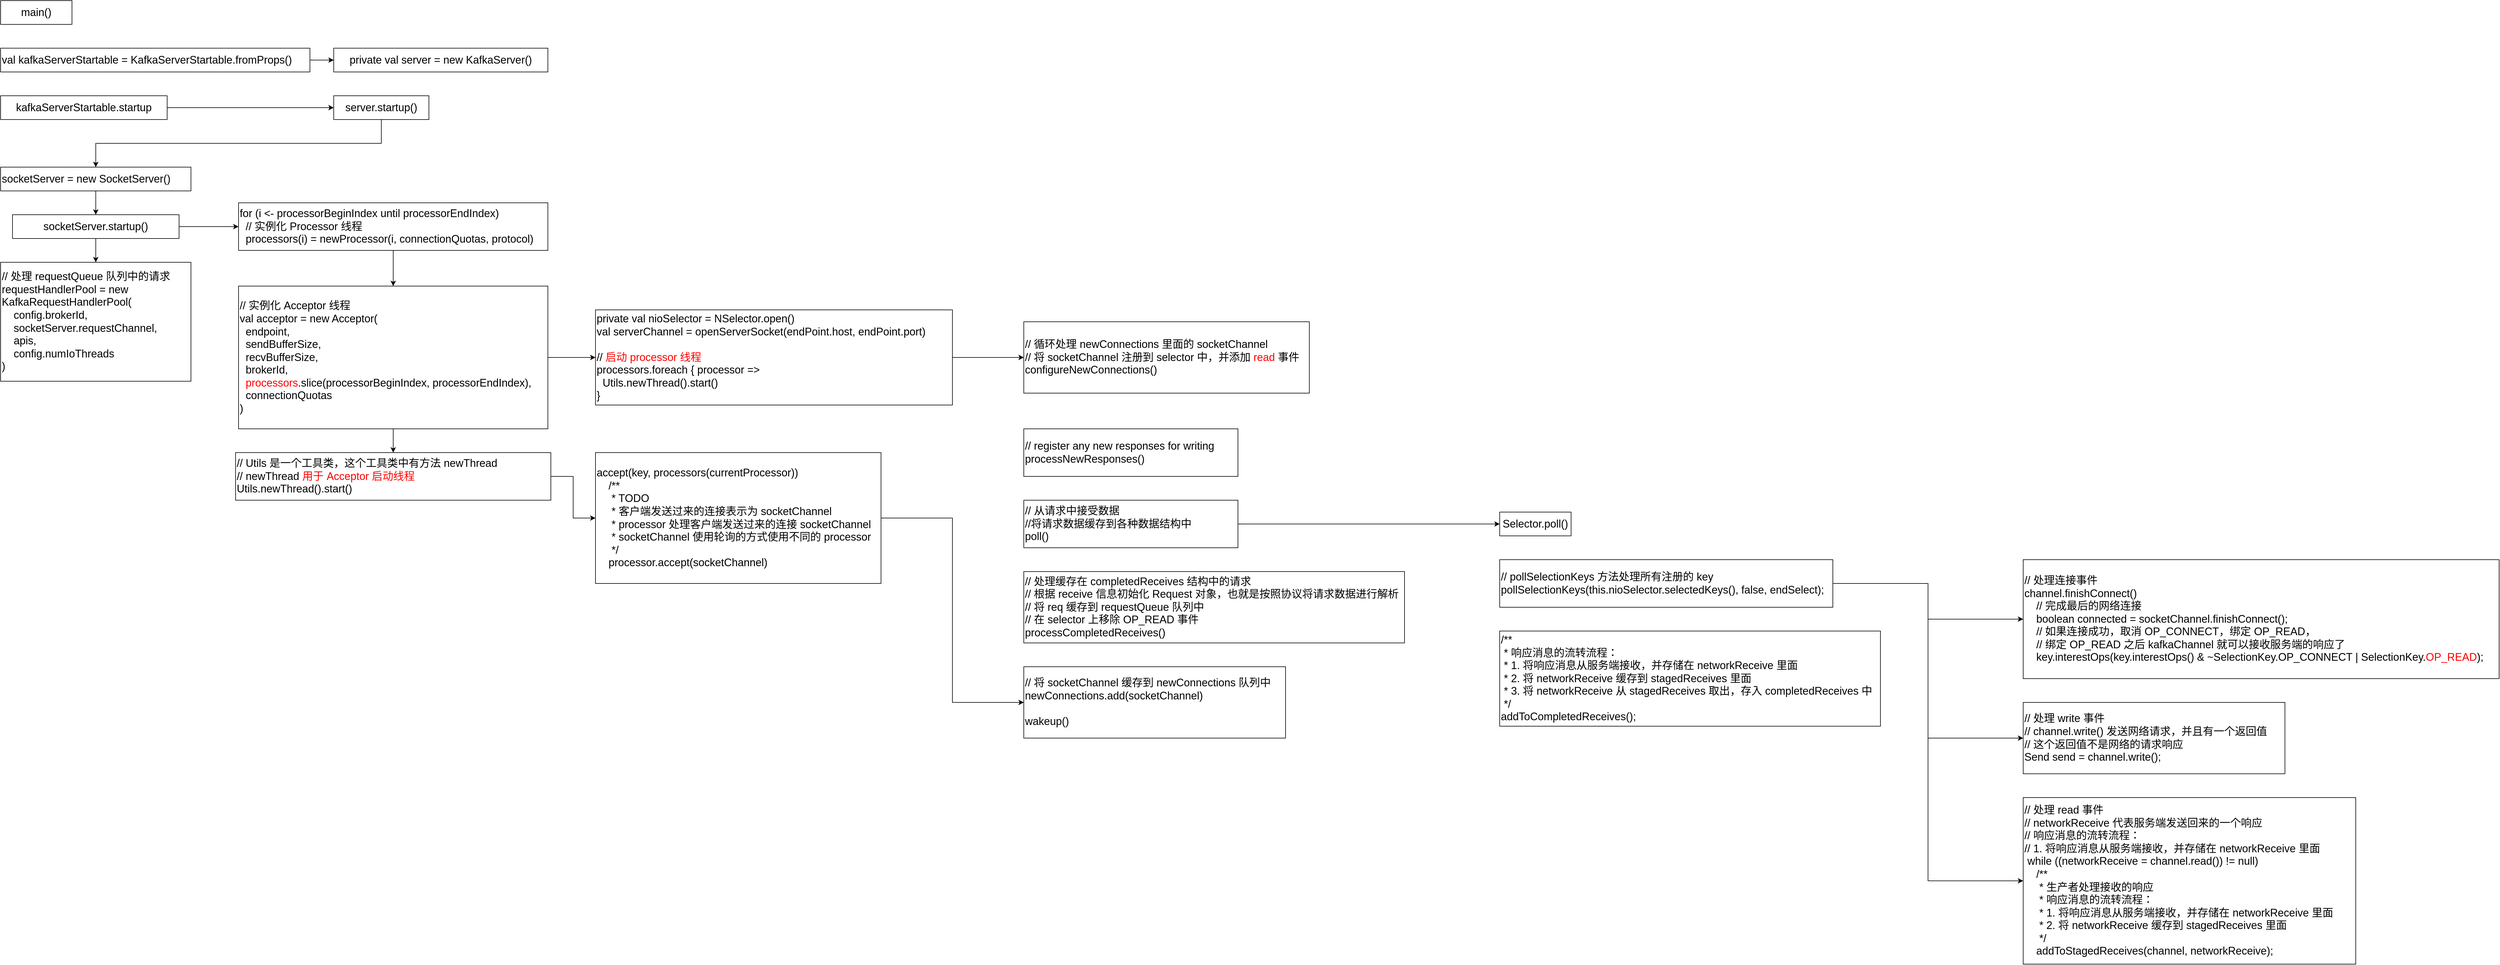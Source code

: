 <mxfile version="12.5.3" type="device"><diagram id="anbvjx4YYuJPIZ8tDW54" name="第 1 页"><mxGraphModel dx="3687" dy="2973" grid="1" gridSize="10" guides="1" tooltips="1" connect="1" arrows="1" fold="1" page="1" pageScale="1" pageWidth="827" pageHeight="1169" math="0" shadow="0"><root><mxCell id="0"/><mxCell id="1" parent="0"/><mxCell id="F_XRnp6-5EJpo2rG_Dm_-1" value="&lt;font style=&quot;font-size: 18px&quot;&gt;main()&lt;/font&gt;" style="rounded=0;whiteSpace=wrap;html=1;" parent="1" vertex="1"><mxGeometry x="40" y="80" width="120" height="40" as="geometry"/></mxCell><mxCell id="XM5COtTwRTtE-fKGwqYh-11" style="edgeStyle=orthogonalEdgeStyle;rounded=0;orthogonalLoop=1;jettySize=auto;html=1;entryX=0;entryY=0.5;entryDx=0;entryDy=0;" edge="1" parent="1" source="F_XRnp6-5EJpo2rG_Dm_-2" target="F_XRnp6-5EJpo2rG_Dm_-5"><mxGeometry relative="1" as="geometry"/></mxCell><mxCell id="F_XRnp6-5EJpo2rG_Dm_-2" value="&lt;div style=&quot;font-size: 18px&quot;&gt;&lt;font style=&quot;font-size: 18px&quot;&gt;val kafkaServerStartable = KafkaServerStartable.fromProps()&lt;/font&gt;&lt;/div&gt;" style="rounded=0;whiteSpace=wrap;html=1;align=left;" parent="1" vertex="1"><mxGeometry x="40" y="160" width="520" height="40" as="geometry"/></mxCell><mxCell id="XM5COtTwRTtE-fKGwqYh-12" style="edgeStyle=orthogonalEdgeStyle;rounded=0;orthogonalLoop=1;jettySize=auto;html=1;entryX=0;entryY=0.5;entryDx=0;entryDy=0;" edge="1" parent="1" source="F_XRnp6-5EJpo2rG_Dm_-3" target="F_XRnp6-5EJpo2rG_Dm_-6"><mxGeometry relative="1" as="geometry"/></mxCell><mxCell id="F_XRnp6-5EJpo2rG_Dm_-3" value="&lt;div style=&quot;font-size: 18px&quot;&gt;&lt;span&gt;kafkaServerStartable.startup&lt;/span&gt;&lt;/div&gt;" style="rounded=0;whiteSpace=wrap;html=1;align=center;" parent="1" vertex="1"><mxGeometry x="40" y="240" width="280" height="40" as="geometry"/></mxCell><mxCell id="F_XRnp6-5EJpo2rG_Dm_-5" value="&lt;font style=&quot;font-size: 18px&quot;&gt;private val server = new KafkaServer()&lt;/font&gt;" style="rounded=0;whiteSpace=wrap;html=1;" parent="1" vertex="1"><mxGeometry x="600" y="160" width="360" height="40" as="geometry"/></mxCell><mxCell id="XM5COtTwRTtE-fKGwqYh-13" style="edgeStyle=orthogonalEdgeStyle;rounded=0;orthogonalLoop=1;jettySize=auto;html=1;entryX=0.5;entryY=0;entryDx=0;entryDy=0;" edge="1" parent="1" source="F_XRnp6-5EJpo2rG_Dm_-6" target="F_XRnp6-5EJpo2rG_Dm_-9"><mxGeometry relative="1" as="geometry"><Array as="points"><mxPoint x="680" y="320"/><mxPoint x="200" y="320"/></Array></mxGeometry></mxCell><mxCell id="F_XRnp6-5EJpo2rG_Dm_-6" value="&lt;font style=&quot;font-size: 18px&quot;&gt;server.startup()&lt;/font&gt;" style="rounded=0;whiteSpace=wrap;html=1;" parent="1" vertex="1"><mxGeometry x="600" y="240" width="160" height="40" as="geometry"/></mxCell><mxCell id="F_XRnp6-5EJpo2rG_Dm_-14" style="edgeStyle=orthogonalEdgeStyle;rounded=0;orthogonalLoop=1;jettySize=auto;html=1;" parent="1" source="F_XRnp6-5EJpo2rG_Dm_-9" target="F_XRnp6-5EJpo2rG_Dm_-13" edge="1"><mxGeometry relative="1" as="geometry"/></mxCell><mxCell id="F_XRnp6-5EJpo2rG_Dm_-9" value="&lt;div style=&quot;font-size: 18px&quot;&gt;&lt;span&gt;socketServer = new SocketServer()&lt;/span&gt;&lt;/div&gt;" style="rounded=0;whiteSpace=wrap;html=1;align=left;" parent="1" vertex="1"><mxGeometry x="40" y="360" width="320" height="40" as="geometry"/></mxCell><mxCell id="F_XRnp6-5EJpo2rG_Dm_-16" style="edgeStyle=orthogonalEdgeStyle;rounded=0;orthogonalLoop=1;jettySize=auto;html=1;" parent="1" source="F_XRnp6-5EJpo2rG_Dm_-13" target="F_XRnp6-5EJpo2rG_Dm_-15" edge="1"><mxGeometry relative="1" as="geometry"/></mxCell><mxCell id="F_XRnp6-5EJpo2rG_Dm_-18" style="edgeStyle=orthogonalEdgeStyle;rounded=0;orthogonalLoop=1;jettySize=auto;html=1;" parent="1" source="F_XRnp6-5EJpo2rG_Dm_-13" target="F_XRnp6-5EJpo2rG_Dm_-17" edge="1"><mxGeometry relative="1" as="geometry"/></mxCell><mxCell id="F_XRnp6-5EJpo2rG_Dm_-13" value="&lt;span style=&quot;font-size: 18px ; white-space: normal&quot;&gt;socketServer.startup()&lt;/span&gt;" style="rounded=0;whiteSpace=wrap;html=1;" parent="1" vertex="1"><mxGeometry x="60" y="440" width="280" height="40" as="geometry"/></mxCell><mxCell id="F_XRnp6-5EJpo2rG_Dm_-15" value="&lt;div style=&quot;font-size: 18px&quot;&gt;&lt;font style=&quot;font-size: 18px&quot;&gt;// 处理 requestQueue 队列中的请求&lt;/font&gt;&lt;/div&gt;&lt;div style=&quot;font-size: 18px&quot;&gt;&lt;font style=&quot;font-size: 18px&quot;&gt;requestHandlerPool = new KafkaRequestHandlerPool(&lt;/font&gt;&lt;/div&gt;&lt;div style=&quot;font-size: 18px&quot;&gt;&lt;font style=&quot;font-size: 18px&quot;&gt;&amp;nbsp; &amp;nbsp; config.brokerId,&lt;/font&gt;&lt;/div&gt;&lt;div style=&quot;font-size: 18px&quot;&gt;&lt;font style=&quot;font-size: 18px&quot;&gt;&amp;nbsp; &amp;nbsp; socketServer.requestChannel,&lt;/font&gt;&lt;/div&gt;&lt;div style=&quot;font-size: 18px&quot;&gt;&lt;font style=&quot;font-size: 18px&quot;&gt;&amp;nbsp; &amp;nbsp; apis,&lt;/font&gt;&lt;/div&gt;&lt;div style=&quot;font-size: 18px&quot;&gt;&lt;font style=&quot;font-size: 18px&quot;&gt;&amp;nbsp; &amp;nbsp; config.numIoThreads&lt;/font&gt;&lt;/div&gt;&lt;div style=&quot;font-size: 18px&quot;&gt;&lt;font style=&quot;font-size: 18px&quot;&gt;)&lt;/font&gt;&lt;/div&gt;" style="rounded=0;whiteSpace=wrap;html=1;align=left;" parent="1" vertex="1"><mxGeometry x="40" y="520" width="320" height="200" as="geometry"/></mxCell><mxCell id="F_XRnp6-5EJpo2rG_Dm_-21" style="edgeStyle=orthogonalEdgeStyle;rounded=0;orthogonalLoop=1;jettySize=auto;html=1;" parent="1" source="F_XRnp6-5EJpo2rG_Dm_-17" target="F_XRnp6-5EJpo2rG_Dm_-19" edge="1"><mxGeometry relative="1" as="geometry"/></mxCell><mxCell id="F_XRnp6-5EJpo2rG_Dm_-17" value="&lt;div style=&quot;font-size: 18px&quot;&gt;&lt;font style=&quot;font-size: 18px&quot;&gt;for (i &amp;lt;- processorBeginIndex until processorEndIndex)&lt;/font&gt;&lt;/div&gt;&lt;div style=&quot;font-size: 18px&quot;&gt;&lt;font style=&quot;font-size: 18px&quot;&gt;&amp;nbsp; // 实例化 Processor 线程&lt;/font&gt;&lt;/div&gt;&lt;div style=&quot;font-size: 18px&quot;&gt;&lt;font style=&quot;font-size: 18px&quot;&gt;&amp;nbsp; processors(i) = newProcessor(i, connectionQuotas, protocol)&lt;/font&gt;&lt;/div&gt;" style="rounded=0;whiteSpace=wrap;html=1;align=left;" parent="1" vertex="1"><mxGeometry x="440" y="420" width="520" height="80" as="geometry"/></mxCell><mxCell id="F_XRnp6-5EJpo2rG_Dm_-22" style="edgeStyle=orthogonalEdgeStyle;rounded=0;orthogonalLoop=1;jettySize=auto;html=1;" parent="1" source="F_XRnp6-5EJpo2rG_Dm_-19" target="F_XRnp6-5EJpo2rG_Dm_-20" edge="1"><mxGeometry relative="1" as="geometry"/></mxCell><mxCell id="F_XRnp6-5EJpo2rG_Dm_-24" style="edgeStyle=orthogonalEdgeStyle;rounded=0;orthogonalLoop=1;jettySize=auto;html=1;" parent="1" source="F_XRnp6-5EJpo2rG_Dm_-19" target="F_XRnp6-5EJpo2rG_Dm_-23" edge="1"><mxGeometry relative="1" as="geometry"/></mxCell><mxCell id="F_XRnp6-5EJpo2rG_Dm_-19" value="&lt;div style=&quot;font-size: 18px&quot;&gt;&lt;span&gt;// 实例化 Acceptor 线程&lt;/span&gt;&lt;/div&gt;&lt;div style=&quot;font-size: 18px&quot;&gt;&lt;font style=&quot;font-size: 18px&quot;&gt;val acceptor = new Acceptor(&lt;/font&gt;&lt;/div&gt;&lt;div style=&quot;font-size: 18px&quot;&gt;&lt;font style=&quot;font-size: 18px&quot;&gt;&amp;nbsp; endpoint,&lt;/font&gt;&lt;/div&gt;&lt;div style=&quot;font-size: 18px&quot;&gt;&lt;font style=&quot;font-size: 18px&quot;&gt;&amp;nbsp; sendBufferSize,&lt;/font&gt;&lt;/div&gt;&lt;div style=&quot;font-size: 18px&quot;&gt;&lt;font style=&quot;font-size: 18px&quot;&gt;&amp;nbsp; recvBufferSize,&lt;/font&gt;&lt;/div&gt;&lt;div style=&quot;font-size: 18px&quot;&gt;&lt;font style=&quot;font-size: 18px&quot;&gt;&amp;nbsp; brokerId,&lt;/font&gt;&lt;/div&gt;&lt;div style=&quot;font-size: 18px&quot;&gt;&lt;font style=&quot;font-size: 18px&quot;&gt;&amp;nbsp; &lt;font color=&quot;#ff0000&quot;&gt;processors&lt;/font&gt;.slice(processorBeginIndex, processorEndIndex),&lt;/font&gt;&lt;/div&gt;&lt;div style=&quot;font-size: 18px&quot;&gt;&lt;font style=&quot;font-size: 18px&quot;&gt;&amp;nbsp; connectionQuotas&lt;/font&gt;&lt;/div&gt;&lt;div style=&quot;font-size: 18px&quot;&gt;&lt;font style=&quot;font-size: 18px&quot;&gt;)&lt;/font&gt;&lt;/div&gt;" style="rounded=0;whiteSpace=wrap;html=1;align=left;" parent="1" vertex="1"><mxGeometry x="440" y="560" width="520" height="240" as="geometry"/></mxCell><mxCell id="F_XRnp6-5EJpo2rG_Dm_-26" style="edgeStyle=orthogonalEdgeStyle;rounded=0;orthogonalLoop=1;jettySize=auto;html=1;entryX=0;entryY=0.5;entryDx=0;entryDy=0;" parent="1" source="F_XRnp6-5EJpo2rG_Dm_-20" target="F_XRnp6-5EJpo2rG_Dm_-25" edge="1"><mxGeometry relative="1" as="geometry"/></mxCell><mxCell id="F_XRnp6-5EJpo2rG_Dm_-20" value="&lt;div style=&quot;font-size: 18px&quot;&gt;&lt;span&gt;// Utils 是一个工具类，这个工具类中有方法 newThread&lt;/span&gt;&lt;/div&gt;&lt;div style=&quot;font-size: 18px&quot;&gt;&lt;font style=&quot;font-size: 18px&quot;&gt;// newThread &lt;font color=&quot;#ff0000&quot;&gt;用于 Acceptor 启动线程&lt;/font&gt;&lt;/font&gt;&lt;/div&gt;&lt;div style=&quot;font-size: 18px&quot;&gt;&lt;font style=&quot;font-size: 18px&quot;&gt;Utils.newThread().start()&lt;/font&gt;&lt;/div&gt;" style="rounded=0;whiteSpace=wrap;html=1;align=left;" parent="1" vertex="1"><mxGeometry x="435" y="840" width="530" height="80" as="geometry"/></mxCell><mxCell id="F_XRnp6-5EJpo2rG_Dm_-34" style="edgeStyle=orthogonalEdgeStyle;rounded=0;orthogonalLoop=1;jettySize=auto;html=1;entryX=0;entryY=0.5;entryDx=0;entryDy=0;" parent="1" source="F_XRnp6-5EJpo2rG_Dm_-23" target="F_XRnp6-5EJpo2rG_Dm_-30" edge="1"><mxGeometry relative="1" as="geometry"/></mxCell><mxCell id="F_XRnp6-5EJpo2rG_Dm_-23" value="&lt;div style=&quot;font-size: 18px&quot;&gt;&lt;font style=&quot;font-size: 18px&quot;&gt;private val nioSelector = NSelector.open()&lt;/font&gt;&lt;/div&gt;&lt;div style=&quot;font-size: 18px&quot;&gt;&lt;font style=&quot;font-size: 18px&quot;&gt;val serverChannel = openServerSocket(endPoint.host, endPoint.port)&lt;/font&gt;&lt;/div&gt;&lt;div style=&quot;font-size: 18px&quot;&gt;&lt;font style=&quot;font-size: 18px&quot;&gt;&lt;br&gt;&lt;/font&gt;&lt;/div&gt;&lt;div style=&quot;font-size: 18px&quot;&gt;&lt;font style=&quot;font-size: 18px&quot;&gt;// &lt;font color=&quot;#ff0000&quot;&gt;启动 processor 线程&lt;/font&gt;&lt;/font&gt;&lt;/div&gt;&lt;div style=&quot;font-size: 18px&quot;&gt;&lt;font style=&quot;font-size: 18px&quot;&gt;processors.foreach { processor =&amp;gt;&lt;/font&gt;&lt;/div&gt;&lt;div style=&quot;font-size: 18px&quot;&gt;&lt;font style=&quot;font-size: 18px&quot;&gt;&amp;nbsp; Utils.newThread().start()&lt;/font&gt;&lt;/div&gt;&lt;div style=&quot;font-size: 18px&quot;&gt;&lt;font style=&quot;font-size: 18px&quot;&gt;}&lt;/font&gt;&lt;/div&gt;" style="rounded=0;whiteSpace=wrap;html=1;align=left;" parent="1" vertex="1"><mxGeometry x="1040" y="600" width="600" height="160" as="geometry"/></mxCell><mxCell id="F_XRnp6-5EJpo2rG_Dm_-29" style="edgeStyle=orthogonalEdgeStyle;rounded=0;orthogonalLoop=1;jettySize=auto;html=1;entryX=0;entryY=0.5;entryDx=0;entryDy=0;" parent="1" source="F_XRnp6-5EJpo2rG_Dm_-25" target="F_XRnp6-5EJpo2rG_Dm_-28" edge="1"><mxGeometry relative="1" as="geometry"/></mxCell><mxCell id="F_XRnp6-5EJpo2rG_Dm_-25" value="&lt;div style=&quot;font-size: 18px&quot;&gt;&lt;font style=&quot;font-size: 18px&quot;&gt;accept(key, processors(currentProcessor))&lt;/font&gt;&lt;/div&gt;&lt;div style=&quot;font-size: 18px&quot;&gt;&lt;font style=&quot;font-size: 18px&quot;&gt;&amp;nbsp; &amp;nbsp; /**&lt;/font&gt;&lt;/div&gt;&lt;div style=&quot;font-size: 18px&quot;&gt;&lt;font style=&quot;font-size: 18px&quot;&gt;&amp;nbsp; &amp;nbsp; &amp;nbsp;* TODO&lt;/font&gt;&lt;/div&gt;&lt;div style=&quot;font-size: 18px&quot;&gt;&lt;font style=&quot;font-size: 18px&quot;&gt;&amp;nbsp; &amp;nbsp; &amp;nbsp;* 客户端发送过来的连接表示为 socketChannel&lt;/font&gt;&lt;/div&gt;&lt;div style=&quot;font-size: 18px&quot;&gt;&lt;font style=&quot;font-size: 18px&quot;&gt;&amp;nbsp; &amp;nbsp; &amp;nbsp;* processor 处理客户端发送过来的连接 socketChannel&lt;/font&gt;&lt;/div&gt;&lt;div style=&quot;font-size: 18px&quot;&gt;&lt;font style=&quot;font-size: 18px&quot;&gt;&amp;nbsp; &amp;nbsp; &amp;nbsp;* socketChannel 使用轮询的方式使用不同的 processor&lt;/font&gt;&lt;/div&gt;&lt;div style=&quot;font-size: 18px&quot;&gt;&lt;font style=&quot;font-size: 18px&quot;&gt;&amp;nbsp; &amp;nbsp; &amp;nbsp;*/&lt;/font&gt;&lt;/div&gt;&lt;div style=&quot;font-size: 18px&quot;&gt;&lt;font style=&quot;font-size: 18px&quot;&gt;&amp;nbsp; &amp;nbsp; processor.accept(socketChannel)&lt;/font&gt;&lt;/div&gt;" style="rounded=0;whiteSpace=wrap;html=1;align=left;" parent="1" vertex="1"><mxGeometry x="1040" y="840" width="480" height="220" as="geometry"/></mxCell><mxCell id="F_XRnp6-5EJpo2rG_Dm_-28" value="&lt;div style=&quot;font-size: 18px&quot;&gt;&lt;font style=&quot;font-size: 18px&quot;&gt;// 将 socketChannel 缓存到 newConnections 队列中&lt;/font&gt;&lt;/div&gt;&lt;div style=&quot;font-size: 18px&quot;&gt;&lt;font style=&quot;font-size: 18px&quot;&gt;newConnections.add(socketChannel)&lt;/font&gt;&lt;/div&gt;&lt;div style=&quot;font-size: 18px&quot;&gt;&lt;font style=&quot;font-size: 18px&quot;&gt;&lt;br&gt;&lt;/font&gt;&lt;/div&gt;&lt;div style=&quot;font-size: 18px&quot;&gt;&lt;font style=&quot;font-size: 18px&quot;&gt;wakeup()&lt;/font&gt;&lt;/div&gt;" style="rounded=0;whiteSpace=wrap;html=1;align=left;" parent="1" vertex="1"><mxGeometry x="1760" y="1200" width="440" height="120" as="geometry"/></mxCell><mxCell id="F_XRnp6-5EJpo2rG_Dm_-30" value="&lt;div style=&quot;font-size: 18px&quot;&gt;&lt;font style=&quot;font-size: 18px&quot;&gt;// 循环处理 newConnections 里面的 socketChannel&lt;/font&gt;&lt;/div&gt;&lt;div style=&quot;font-size: 18px&quot;&gt;&lt;font style=&quot;font-size: 18px&quot;&gt;// 将 socketChannel 注册到 selector 中，并添加 &lt;font color=&quot;#ff0000&quot;&gt;read&lt;/font&gt; 事件&lt;/font&gt;&lt;/div&gt;&lt;div style=&quot;font-size: 18px&quot;&gt;&lt;font style=&quot;font-size: 18px&quot;&gt;configureNewConnections()&lt;/font&gt;&lt;/div&gt;" style="rounded=0;whiteSpace=wrap;html=1;align=left;" parent="1" vertex="1"><mxGeometry x="1760" y="620" width="480" height="120" as="geometry"/></mxCell><mxCell id="F_XRnp6-5EJpo2rG_Dm_-31" value="&lt;div style=&quot;font-size: 18px&quot;&gt;&lt;font style=&quot;font-size: 18px&quot;&gt;// register any new responses for writing&lt;/font&gt;&lt;/div&gt;&lt;div style=&quot;font-size: 18px&quot;&gt;&lt;font style=&quot;font-size: 18px&quot;&gt;processNewResponses()&lt;/font&gt;&lt;/div&gt;" style="rounded=0;whiteSpace=wrap;html=1;align=left;" parent="1" vertex="1"><mxGeometry x="1760" y="800" width="360" height="80" as="geometry"/></mxCell><mxCell id="XM5COtTwRTtE-fKGwqYh-10" style="edgeStyle=orthogonalEdgeStyle;rounded=0;orthogonalLoop=1;jettySize=auto;html=1;entryX=0;entryY=0.5;entryDx=0;entryDy=0;" edge="1" parent="1" source="F_XRnp6-5EJpo2rG_Dm_-32" target="XM5COtTwRTtE-fKGwqYh-1"><mxGeometry relative="1" as="geometry"/></mxCell><mxCell id="F_XRnp6-5EJpo2rG_Dm_-32" value="&lt;div style=&quot;font-size: 18px&quot;&gt;&lt;font style=&quot;font-size: 18px&quot;&gt;// 从请求中接受数据&lt;/font&gt;&lt;/div&gt;&lt;div style=&quot;font-size: 18px&quot;&gt;&lt;font style=&quot;font-size: 18px&quot;&gt;//将请求数据缓存到各种数据结构中&lt;/font&gt;&lt;/div&gt;&lt;div style=&quot;font-size: 18px&quot;&gt;&lt;font style=&quot;font-size: 18px&quot;&gt;poll()&lt;/font&gt;&lt;/div&gt;" style="rounded=0;whiteSpace=wrap;html=1;align=left;" parent="1" vertex="1"><mxGeometry x="1760" y="920" width="360" height="80" as="geometry"/></mxCell><mxCell id="F_XRnp6-5EJpo2rG_Dm_-33" value="&lt;div style=&quot;font-size: 18px&quot;&gt;&lt;font style=&quot;font-size: 18px&quot;&gt;// 处理缓存在 completedReceives 结构中的请求&lt;/font&gt;&lt;/div&gt;&lt;div style=&quot;font-size: 18px&quot;&gt;&lt;font style=&quot;font-size: 18px&quot;&gt;// 根据 receive 信息初始化 Request 对象，也就是按照协议将请求数据进行解析&lt;/font&gt;&lt;/div&gt;&lt;div style=&quot;font-size: 18px&quot;&gt;&lt;font style=&quot;font-size: 18px&quot;&gt;// 将 req 缓存到 requestQueue 队列中&lt;/font&gt;&lt;/div&gt;&lt;div style=&quot;font-size: 18px&quot;&gt;&lt;font style=&quot;font-size: 18px&quot;&gt;//&amp;nbsp;在 selector 上移除 OP_READ 事件&lt;/font&gt;&lt;/div&gt;&lt;div style=&quot;font-size: 18px&quot;&gt;&lt;font style=&quot;font-size: 18px&quot;&gt;processCompletedReceives()&lt;/font&gt;&lt;/div&gt;" style="rounded=0;whiteSpace=wrap;html=1;align=left;" parent="1" vertex="1"><mxGeometry x="1760" y="1040" width="640" height="120" as="geometry"/></mxCell><mxCell id="XM5COtTwRTtE-fKGwqYh-1" value="&lt;font style=&quot;font-size: 18px&quot;&gt;Selector.poll()&lt;/font&gt;" style="rounded=0;whiteSpace=wrap;html=1;" vertex="1" parent="1"><mxGeometry x="2560" y="940" width="120" height="40" as="geometry"/></mxCell><mxCell id="XM5COtTwRTtE-fKGwqYh-2" style="edgeStyle=orthogonalEdgeStyle;rounded=0;orthogonalLoop=1;jettySize=auto;html=1;" edge="1" parent="1" source="XM5COtTwRTtE-fKGwqYh-5" target="XM5COtTwRTtE-fKGwqYh-8"><mxGeometry relative="1" as="geometry"/></mxCell><mxCell id="XM5COtTwRTtE-fKGwqYh-3" style="edgeStyle=orthogonalEdgeStyle;rounded=0;orthogonalLoop=1;jettySize=auto;html=1;entryX=0;entryY=0.5;entryDx=0;entryDy=0;" edge="1" parent="1" source="XM5COtTwRTtE-fKGwqYh-5" target="XM5COtTwRTtE-fKGwqYh-7"><mxGeometry relative="1" as="geometry"/></mxCell><mxCell id="XM5COtTwRTtE-fKGwqYh-4" style="edgeStyle=orthogonalEdgeStyle;rounded=0;orthogonalLoop=1;jettySize=auto;html=1;entryX=0;entryY=0.5;entryDx=0;entryDy=0;" edge="1" parent="1" source="XM5COtTwRTtE-fKGwqYh-5" target="XM5COtTwRTtE-fKGwqYh-9"><mxGeometry relative="1" as="geometry"/></mxCell><mxCell id="XM5COtTwRTtE-fKGwqYh-5" value="&lt;div style=&quot;font-size: 18px&quot;&gt;&lt;font style=&quot;font-size: 18px&quot;&gt;// pollSelectionKeys 方法处理所有注册的 key&lt;/font&gt;&lt;/div&gt;&lt;div style=&quot;font-size: 18px&quot;&gt;&lt;font style=&quot;font-size: 18px&quot;&gt;pollSelectionKeys(this.nioSelector.selectedKeys(), false, endSelect);&lt;/font&gt;&lt;/div&gt;" style="rounded=0;whiteSpace=wrap;html=1;align=left;" vertex="1" parent="1"><mxGeometry x="2560" y="1020" width="560" height="80" as="geometry"/></mxCell><mxCell id="XM5COtTwRTtE-fKGwqYh-6" value="&lt;div style=&quot;font-size: 18px&quot;&gt;&lt;font style=&quot;font-size: 18px&quot;&gt;/**&lt;/font&gt;&lt;/div&gt;&lt;div style=&quot;font-size: 18px&quot;&gt;&lt;font style=&quot;font-size: 18px&quot;&gt;&amp;nbsp;* 响应消息的流转流程：&lt;/font&gt;&lt;/div&gt;&lt;div style=&quot;font-size: 18px&quot;&gt;&lt;font style=&quot;font-size: 18px&quot;&gt;&amp;nbsp;* 1. 将响应消息从服务端接收，并存储在 networkReceive 里面&lt;/font&gt;&lt;/div&gt;&lt;div style=&quot;font-size: 18px&quot;&gt;&lt;font style=&quot;font-size: 18px&quot;&gt;&amp;nbsp;* 2. 将 networkReceive 缓存到 stagedReceives 里面&lt;/font&gt;&lt;/div&gt;&lt;div style=&quot;font-size: 18px&quot;&gt;&lt;font style=&quot;font-size: 18px&quot;&gt;&amp;nbsp;* 3. 将 networkReceive 从 stagedReceives 取出，存入 completedReceives 中&lt;/font&gt;&lt;/div&gt;&lt;div style=&quot;font-size: 18px&quot;&gt;&lt;font style=&quot;font-size: 18px&quot;&gt;&amp;nbsp;*/&lt;/font&gt;&lt;/div&gt;&lt;div style=&quot;font-size: 18px&quot;&gt;&lt;font style=&quot;font-size: 18px&quot;&gt;addToCompletedReceives();&lt;/font&gt;&lt;/div&gt;" style="rounded=0;whiteSpace=wrap;html=1;align=left;" vertex="1" parent="1"><mxGeometry x="2560" y="1140" width="640" height="160" as="geometry"/></mxCell><mxCell id="XM5COtTwRTtE-fKGwqYh-7" value="&lt;div style=&quot;font-size: 18px&quot;&gt;&lt;font style=&quot;font-size: 18px&quot;&gt;// 处理 write 事件&lt;/font&gt;&lt;/div&gt;&lt;div style=&quot;font-size: 18px&quot;&gt;&lt;font style=&quot;font-size: 18px&quot;&gt;// channel.write() 发送网络请求，并且有一个返回值&lt;/font&gt;&lt;/div&gt;&lt;div style=&quot;font-size: 18px&quot;&gt;&lt;font style=&quot;font-size: 18px&quot;&gt;// 这个返回值不是网络的请求响应&lt;/font&gt;&lt;/div&gt;&lt;div style=&quot;font-size: 18px&quot;&gt;&lt;font style=&quot;font-size: 18px&quot;&gt;Send send = channel.write();&lt;/font&gt;&lt;/div&gt;" style="rounded=0;whiteSpace=wrap;html=1;align=left;" vertex="1" parent="1"><mxGeometry x="3440" y="1260" width="440" height="120" as="geometry"/></mxCell><mxCell id="XM5COtTwRTtE-fKGwqYh-8" value="&lt;div style=&quot;font-size: 18px&quot;&gt;&lt;font style=&quot;font-size: 18px&quot;&gt;// 处理连接事件&lt;/font&gt;&lt;/div&gt;&lt;div style=&quot;font-size: 18px&quot;&gt;&lt;font style=&quot;font-size: 18px&quot;&gt;channel.finishConnect()&lt;/font&gt;&lt;/div&gt;&lt;div style=&quot;font-size: 18px&quot;&gt;&lt;font style=&quot;font-size: 18px&quot;&gt;&amp;nbsp; &amp;nbsp; // 完成最后的网络连接&lt;/font&gt;&lt;/div&gt;&lt;div style=&quot;font-size: 18px&quot;&gt;&lt;font style=&quot;font-size: 18px&quot;&gt;&amp;nbsp; &amp;nbsp; boolean connected = socketChannel.finishConnect();&lt;/font&gt;&lt;/div&gt;&lt;div style=&quot;font-size: 18px&quot;&gt;&lt;font style=&quot;font-size: 18px&quot;&gt;&amp;nbsp; &amp;nbsp; // 如果连接成功，取消 OP_CONNECT，绑定 OP_READ，&lt;/font&gt;&lt;/div&gt;&lt;div style=&quot;font-size: 18px&quot;&gt;&lt;font style=&quot;font-size: 18px&quot;&gt;&amp;nbsp; &amp;nbsp; // 绑定 OP_READ 之后 kafkaChannel 就可以接收服务端的响应了&lt;/font&gt;&lt;/div&gt;&lt;div style=&quot;font-size: 18px&quot;&gt;&lt;font style=&quot;font-size: 18px&quot;&gt;&amp;nbsp; &amp;nbsp; key.interestOps(key.interestOps() &amp;amp; ~SelectionKey.OP_CONNECT | SelectionKey.&lt;font color=&quot;#ff0000&quot;&gt;OP_READ&lt;/font&gt;);&lt;/font&gt;&lt;/div&gt;" style="rounded=0;whiteSpace=wrap;html=1;align=left;" vertex="1" parent="1"><mxGeometry x="3440" y="1020" width="800" height="200" as="geometry"/></mxCell><mxCell id="XM5COtTwRTtE-fKGwqYh-9" value="&lt;div style=&quot;font-size: 18px&quot;&gt;&lt;font style=&quot;font-size: 18px&quot;&gt;// 处理 read 事件&lt;/font&gt;&lt;/div&gt;&lt;div style=&quot;font-size: 18px&quot;&gt;&lt;font style=&quot;font-size: 18px&quot;&gt;// networkReceive 代表服务端发送回来的一个响应&lt;/font&gt;&lt;/div&gt;&lt;div style=&quot;font-size: 18px&quot;&gt;&lt;font style=&quot;font-size: 18px&quot;&gt;// 响应消息的流转流程：&lt;/font&gt;&lt;/div&gt;&lt;div style=&quot;font-size: 18px&quot;&gt;&lt;font style=&quot;font-size: 18px&quot;&gt;// 1. 将响应消息从服务端接收，并存储在 networkReceive 里面&lt;/font&gt;&lt;/div&gt;&lt;div style=&quot;font-size: 18px&quot;&gt;&lt;font style=&quot;font-size: 18px&quot;&gt;&amp;nbsp;while ((networkReceive = channel.read()) != null)&lt;/font&gt;&lt;/div&gt;&lt;div style=&quot;font-size: 18px&quot;&gt;&lt;font style=&quot;font-size: 18px&quot;&gt;&amp;nbsp; &amp;nbsp; /**&lt;/font&gt;&lt;/div&gt;&lt;div style=&quot;font-size: 18px&quot;&gt;&lt;font style=&quot;font-size: 18px&quot;&gt;&amp;nbsp; &amp;nbsp; &amp;nbsp;* 生产者处理接收的响应&lt;/font&gt;&lt;/div&gt;&lt;div style=&quot;font-size: 18px&quot;&gt;&lt;font style=&quot;font-size: 18px&quot;&gt;&amp;nbsp; &amp;nbsp; &amp;nbsp;* 响应消息的流转流程：&lt;/font&gt;&lt;/div&gt;&lt;div style=&quot;font-size: 18px&quot;&gt;&lt;font style=&quot;font-size: 18px&quot;&gt;&amp;nbsp; &amp;nbsp; &amp;nbsp;* 1. 将响应消息从服务端接收，并存储在 networkReceive 里面&lt;/font&gt;&lt;/div&gt;&lt;div style=&quot;font-size: 18px&quot;&gt;&lt;font style=&quot;font-size: 18px&quot;&gt;&amp;nbsp; &amp;nbsp; &amp;nbsp;* 2. 将 networkReceive 缓存到 stagedReceives 里面&lt;/font&gt;&lt;/div&gt;&lt;div style=&quot;font-size: 18px&quot;&gt;&lt;font style=&quot;font-size: 18px&quot;&gt;&amp;nbsp; &amp;nbsp; &amp;nbsp;*/&lt;/font&gt;&lt;/div&gt;&lt;div style=&quot;font-size: 18px&quot;&gt;&lt;font style=&quot;font-size: 18px&quot;&gt;&amp;nbsp; &amp;nbsp; addToStagedReceives(channel, networkReceive);&lt;/font&gt;&lt;/div&gt;" style="rounded=0;whiteSpace=wrap;html=1;align=left;" vertex="1" parent="1"><mxGeometry x="3440" y="1420" width="559" height="280" as="geometry"/></mxCell></root></mxGraphModel></diagram></mxfile>